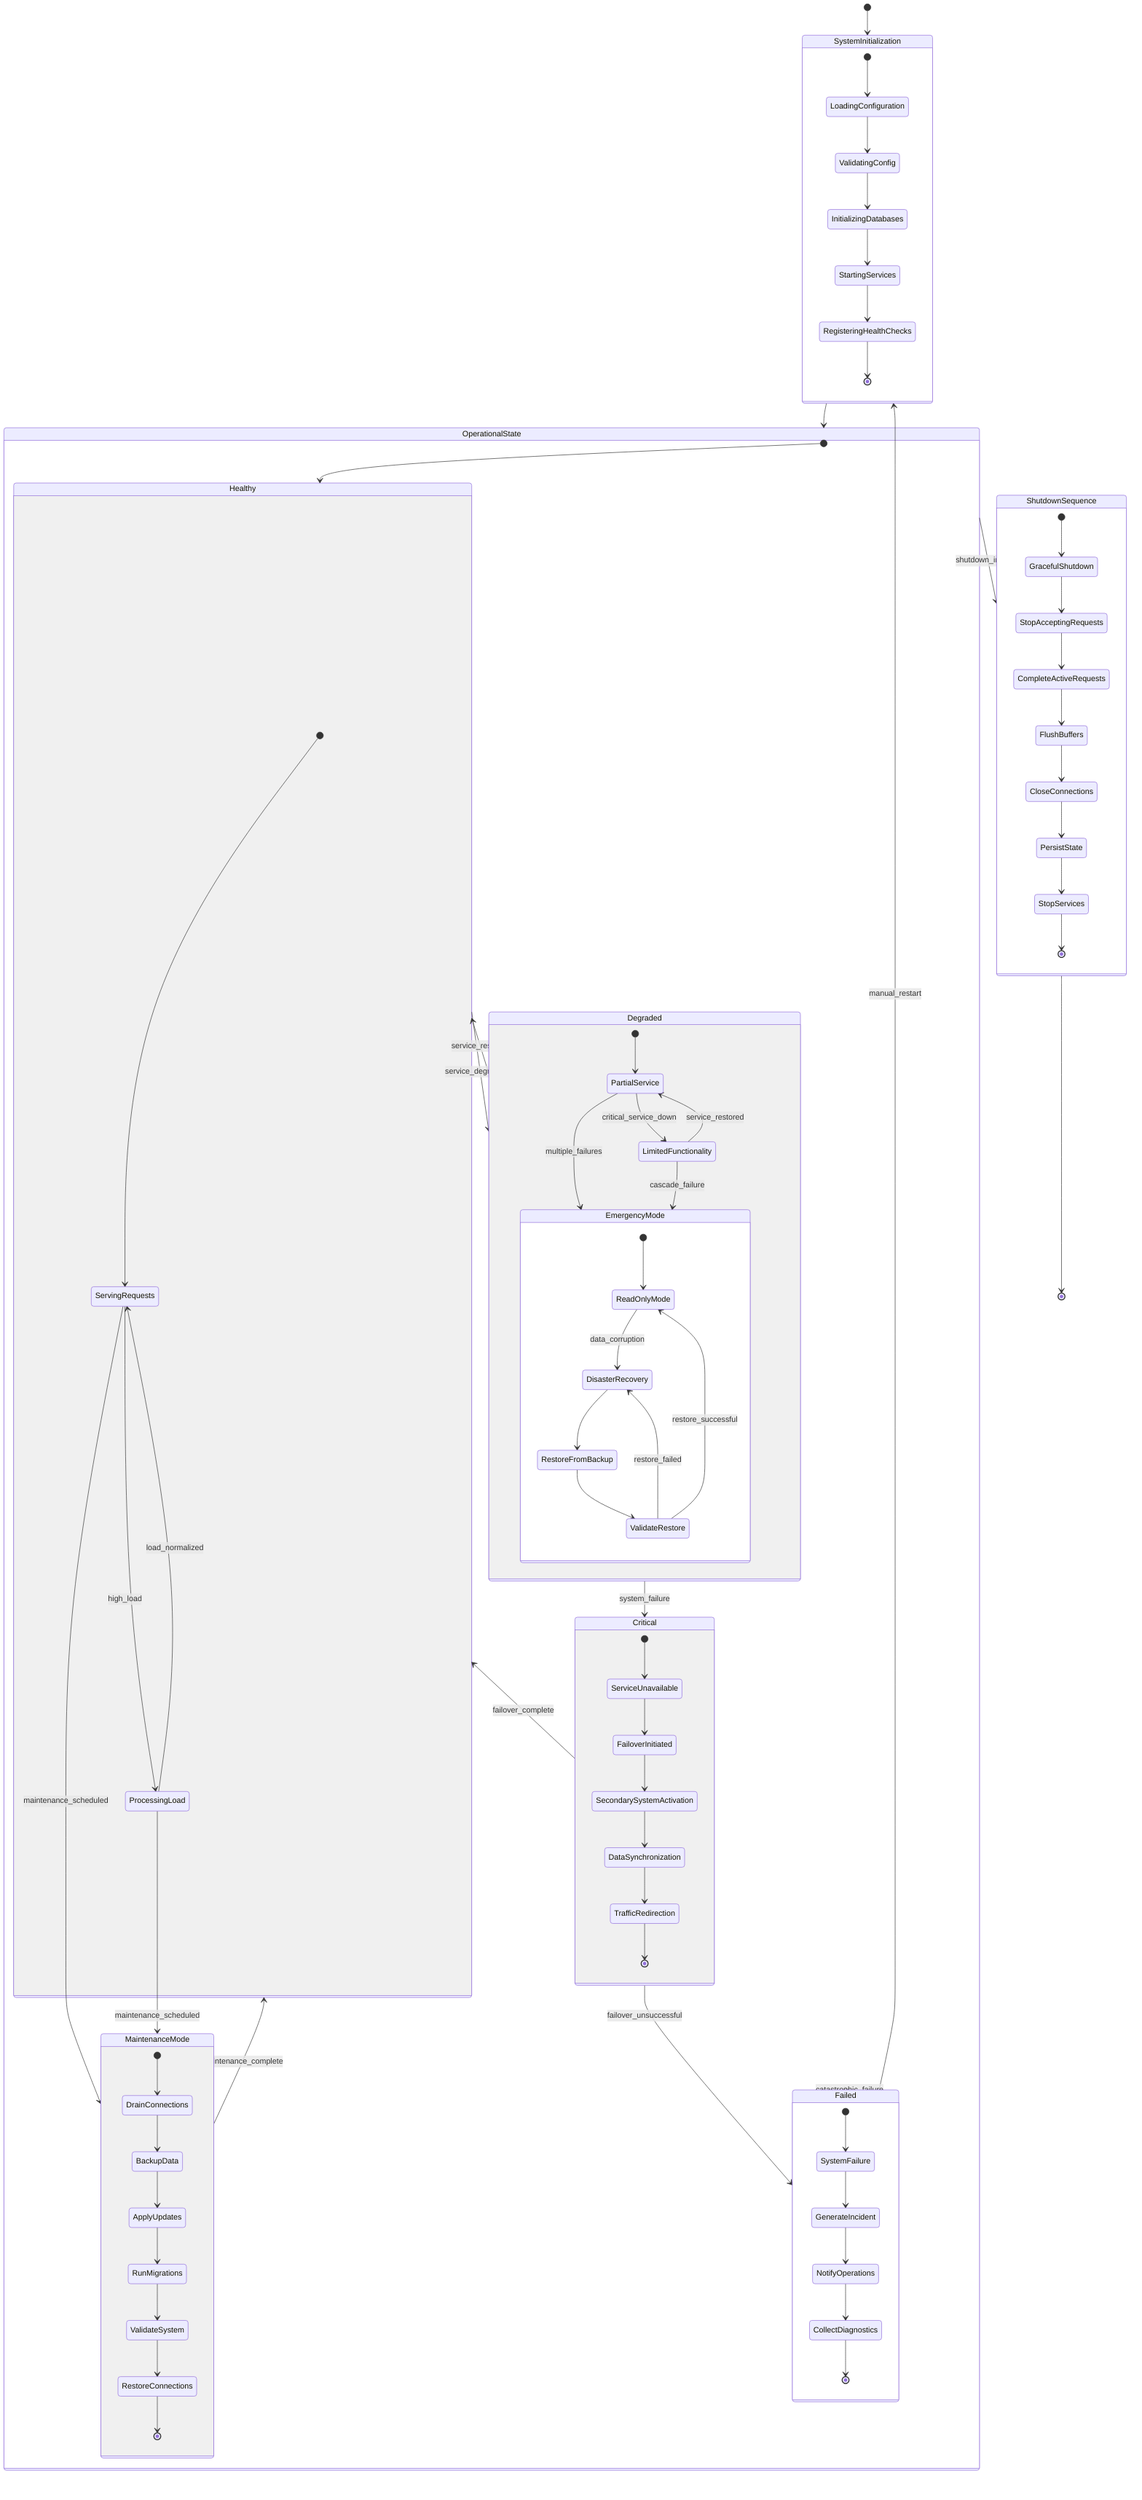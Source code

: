 stateDiagram-v2
    [*] --> SystemInitialization
    
    state SystemInitialization {
        [*] --> LoadingConfiguration
        LoadingConfiguration --> ValidatingConfig
        ValidatingConfig --> InitializingDatabases
        InitializingDatabases --> StartingServices
        StartingServices --> RegisteringHealthChecks
        RegisteringHealthChecks --> [*]
    }
    
    SystemInitialization --> OperationalState
    
    state OperationalState {
        [*] --> Healthy
        
        state Healthy {
            [*] --> ServingRequests
            ServingRequests --> ProcessingLoad : high_load
            ProcessingLoad --> ServingRequests : load_normalized
            ServingRequests --> MaintenanceMode : maintenance_scheduled
            ProcessingLoad --> MaintenanceMode : maintenance_scheduled
        }
        
        state MaintenanceMode {
            [*] --> DrainConnections
            DrainConnections --> BackupData
            BackupData --> ApplyUpdates
            ApplyUpdates --> RunMigrations
            RunMigrations --> ValidateSystem
            ValidateSystem --> RestoreConnections
            RestoreConnections --> [*]
        }
        
        MaintenanceMode --> Healthy : maintenance_complete
        
        Healthy --> Degraded : service_degradation
        Degraded --> Healthy : service_restored
        
        state Degraded {
            [*] --> PartialService
            PartialService --> LimitedFunctionality : critical_service_down
            LimitedFunctionality --> PartialService : service_restored
            PartialService --> EmergencyMode : multiple_failures
            LimitedFunctionality --> EmergencyMode : cascade_failure
            
            state EmergencyMode {
                [*] --> ReadOnlyMode
                ReadOnlyMode --> DisasterRecovery : data_corruption
                DisasterRecovery --> RestoreFromBackup
                RestoreFromBackup --> ValidateRestore
                ValidateRestore --> ReadOnlyMode : restore_successful
                ValidateRestore --> DisasterRecovery : restore_failed
            }
        }
        
        Degraded --> Critical : system_failure
        
        state Critical {
            [*] --> ServiceUnavailable
            ServiceUnavailable --> FailoverInitiated
            FailoverInitiated --> SecondarySystemActivation
            SecondarySystemActivation --> DataSynchronization
            DataSynchronization --> TrafficRedirection
            TrafficRedirection --> [*]
        }
        
        Critical --> Healthy : failover_complete
        Critical --> Failed : failover_unsuccessful
    }
    
    OperationalState --> ShutdownSequence : shutdown_initiated
    
    state ShutdownSequence {
        [*] --> GracefulShutdown
        GracefulShutdown --> StopAcceptingRequests
        StopAcceptingRequests --> CompleteActiveRequests
        CompleteActiveRequests --> FlushBuffers
        FlushBuffers --> CloseConnections
        CloseConnections --> PersistState
        PersistState --> StopServices
        StopServices --> [*]
    }
    
    ShutdownSequence --> [*]
    
    state Failed {
        [*] --> SystemFailure
        SystemFailure --> GenerateIncident
        GenerateIncident --> NotifyOperations
        NotifyOperations --> CollectDiagnostics
        CollectDiagnostics --> [*]
    }
    
    Failed --> SystemInitialization : manual_restart
    OperationalState --> Failed : catastrophic_failure